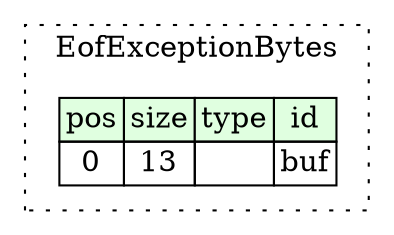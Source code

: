 digraph {
	rankdir=LR;
	node [shape=plaintext];
	subgraph cluster__eof_exception_bytes {
		label="EofExceptionBytes";
		graph[style=dotted];

		eof_exception_bytes__seq [label=<<TABLE BORDER="0" CELLBORDER="1" CELLSPACING="0">
			<TR><TD BGCOLOR="#E0FFE0">pos</TD><TD BGCOLOR="#E0FFE0">size</TD><TD BGCOLOR="#E0FFE0">type</TD><TD BGCOLOR="#E0FFE0">id</TD></TR>
			<TR><TD PORT="buf_pos">0</TD><TD PORT="buf_size">13</TD><TD></TD><TD PORT="buf_type">buf</TD></TR>
		</TABLE>>];
	}
}
